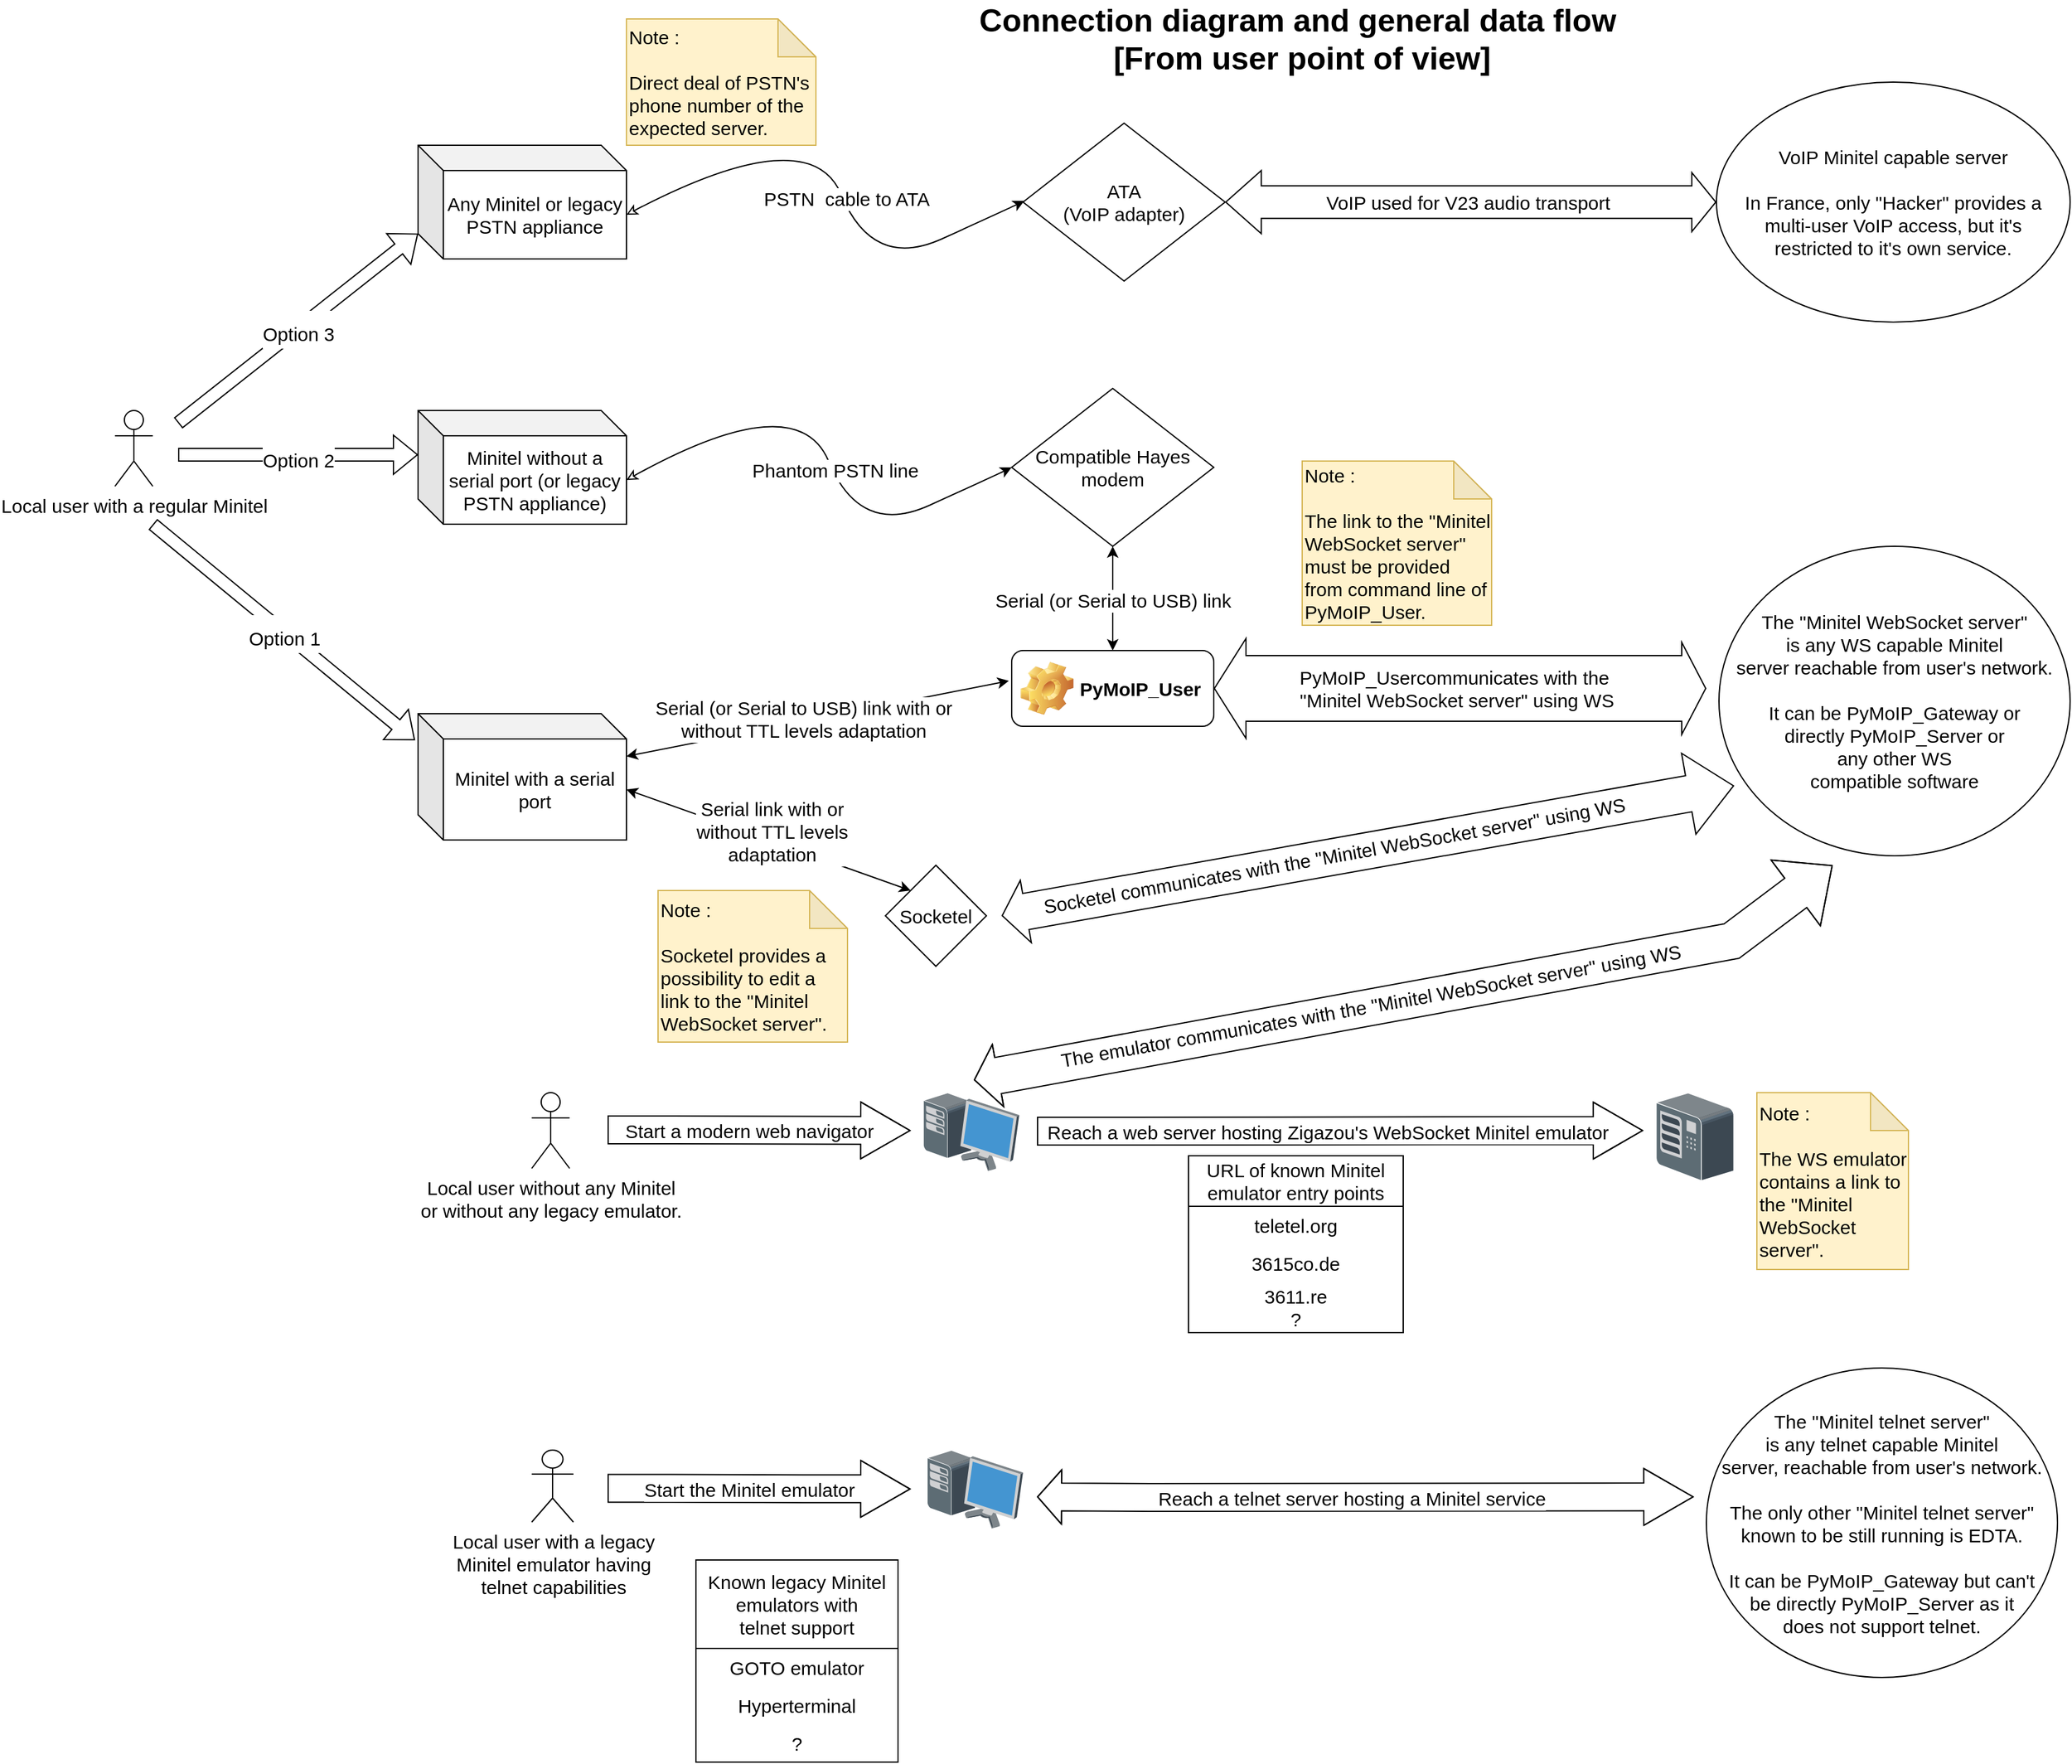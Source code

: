 <mxfile version="20.6.0" type="device" pages="3"><diagram id="OKz14h3jhZcNncZmq2BV" name="PyMoIP_User"><mxGraphModel dx="2031" dy="1089" grid="1" gridSize="10" guides="1" tooltips="1" connect="1" arrows="1" fold="1" page="1" pageScale="1" pageWidth="2550" pageHeight="1880" math="0" shadow="0"><root><mxCell id="0"/><mxCell id="1" parent="0"/><mxCell id="0UUxJmLqaAIYgYA8_icN-1" value="&lt;b&gt;&lt;font style=&quot;font-size: 25px;&quot;&gt;Connection diagram and general data flow&amp;nbsp; [From user point of view]&lt;/font&gt;&lt;/b&gt;" style="text;html=1;strokeColor=none;fillColor=none;align=center;verticalAlign=middle;whiteSpace=wrap;rounded=0;" vertex="1" parent="1"><mxGeometry x="780" y="20" width="520" height="30" as="geometry"/></mxCell><mxCell id="0UUxJmLqaAIYgYA8_icN-2" value="Local user without&amp;nbsp;any Minitel&lt;br&gt;or without any legacy emulator." style="shape=umlActor;verticalLabelPosition=bottom;verticalAlign=top;html=1;outlineConnect=0;fontSize=15;" vertex="1" parent="1"><mxGeometry x="430" y="870" width="30" height="60" as="geometry"/></mxCell><mxCell id="0UUxJmLqaAIYgYA8_icN-3" value="Local user with a regular Minitel" style="shape=umlActor;verticalLabelPosition=bottom;verticalAlign=top;html=1;outlineConnect=0;fontSize=15;" vertex="1" parent="1"><mxGeometry x="100" y="330" width="30" height="60" as="geometry"/></mxCell><mxCell id="0UUxJmLqaAIYgYA8_icN-5" value="" style="sketch=0;shadow=0;dashed=0;html=1;labelPosition=center;verticalLabelPosition=bottom;verticalAlign=top;align=center;outlineConnect=0;shape=mxgraph.veeam.3d.workstation;fontSize=15;" vertex="1" parent="1"><mxGeometry x="740" y="870" width="76" height="62" as="geometry"/></mxCell><mxCell id="0UUxJmLqaAIYgYA8_icN-6" value="" style="shape=flexArrow;endArrow=classic;html=1;rounded=0;fontSize=15;endWidth=22;endSize=12.68;width=22;" edge="1" parent="1"><mxGeometry width="50" height="50" relative="1" as="geometry"><mxPoint x="490" y="899.5" as="sourcePoint"/><mxPoint x="730" y="900" as="targetPoint"/><Array as="points"><mxPoint x="540" y="899.5"/></Array></mxGeometry></mxCell><mxCell id="0UUxJmLqaAIYgYA8_icN-7" value="Start a modern web navigator" style="edgeLabel;html=1;align=center;verticalAlign=middle;resizable=0;points=[];fontSize=15;" vertex="1" connectable="0" parent="0UUxJmLqaAIYgYA8_icN-6"><mxGeometry x="-0.071" y="-1" relative="1" as="geometry"><mxPoint y="-1" as="offset"/></mxGeometry></mxCell><mxCell id="0UUxJmLqaAIYgYA8_icN-8" value="" style="sketch=0;shadow=0;dashed=0;html=1;labelPosition=center;verticalLabelPosition=bottom;verticalAlign=top;align=center;outlineConnect=0;shape=mxgraph.veeam.3d.tape_library;fontSize=15;" vertex="1" parent="1"><mxGeometry x="1320" y="870" width="62" height="70" as="geometry"/></mxCell><mxCell id="0UUxJmLqaAIYgYA8_icN-9" value="" style="shape=flexArrow;endArrow=classic;html=1;rounded=0;fontSize=15;endWidth=22;endSize=12.68;width=22;" edge="1" parent="1"><mxGeometry width="50" height="50" relative="1" as="geometry"><mxPoint x="830" y="900.5" as="sourcePoint"/><mxPoint x="1310" y="900" as="targetPoint"/><Array as="points"><mxPoint x="880" y="900.5"/></Array></mxGeometry></mxCell><mxCell id="0UUxJmLqaAIYgYA8_icN-10" value="Reach a web server hosting Zigazou's WebSocket Minitel emulator" style="edgeLabel;html=1;align=center;verticalAlign=middle;resizable=0;points=[];fontSize=15;" vertex="1" connectable="0" parent="0UUxJmLqaAIYgYA8_icN-9"><mxGeometry x="-0.071" y="-1" relative="1" as="geometry"><mxPoint x="7" y="-1" as="offset"/></mxGeometry></mxCell><mxCell id="0UUxJmLqaAIYgYA8_icN-11" value="URL of known Minitel emulator entry points" style="swimlane;fontStyle=0;childLayout=stackLayout;horizontal=1;startSize=40;horizontalStack=0;resizeParent=1;resizeParentMax=0;resizeLast=0;collapsible=1;marginBottom=0;whiteSpace=wrap;html=1;fontSize=15;" vertex="1" parent="1"><mxGeometry x="950" y="920" width="170" height="140" as="geometry"/></mxCell><mxCell id="0UUxJmLqaAIYgYA8_icN-12" value="teletel.org" style="text;strokeColor=none;fillColor=none;align=center;verticalAlign=middle;spacingLeft=4;spacingRight=4;overflow=hidden;points=[[0,0.5],[1,0.5]];portConstraint=eastwest;rotatable=0;whiteSpace=wrap;html=1;fontSize=15;" vertex="1" parent="0UUxJmLqaAIYgYA8_icN-11"><mxGeometry y="40" width="170" height="30" as="geometry"/></mxCell><mxCell id="0UUxJmLqaAIYgYA8_icN-13" value="3615co.de" style="text;strokeColor=none;fillColor=none;align=center;verticalAlign=middle;spacingLeft=4;spacingRight=4;overflow=hidden;points=[[0,0.5],[1,0.5]];portConstraint=eastwest;rotatable=0;whiteSpace=wrap;html=1;fontSize=15;" vertex="1" parent="0UUxJmLqaAIYgYA8_icN-11"><mxGeometry y="70" width="170" height="30" as="geometry"/></mxCell><mxCell id="0UUxJmLqaAIYgYA8_icN-14" value="3611.re&lt;br&gt;?" style="text;strokeColor=none;fillColor=none;align=center;verticalAlign=middle;spacingLeft=4;spacingRight=4;overflow=hidden;points=[[0,0.5],[1,0.5]];portConstraint=eastwest;rotatable=0;whiteSpace=wrap;html=1;fontSize=15;" vertex="1" parent="0UUxJmLqaAIYgYA8_icN-11"><mxGeometry y="100" width="170" height="40" as="geometry"/></mxCell><mxCell id="0UUxJmLqaAIYgYA8_icN-15" value="Note :&lt;br&gt;&lt;br&gt;The WS emulator contains a link to the &quot;Minitel WebSocket server&quot;." style="shape=note;whiteSpace=wrap;html=1;backgroundOutline=1;darkOpacity=0.05;fontSize=15;align=left;fillColor=#fff2cc;strokeColor=#d6b656;" vertex="1" parent="1"><mxGeometry x="1400" y="870" width="120" height="140" as="geometry"/></mxCell><mxCell id="0UUxJmLqaAIYgYA8_icN-16" value="" style="shape=flexArrow;endArrow=block;html=1;rounded=0;fontSize=15;endWidth=35;endSize=11.67;width=29;endFill=0;startArrow=block;" edge="1" parent="1"><mxGeometry width="50" height="50" relative="1" as="geometry"><mxPoint x="780" y="860" as="sourcePoint"/><mxPoint x="1460" y="690" as="targetPoint"/><Array as="points"><mxPoint x="1380" y="750"/></Array></mxGeometry></mxCell><mxCell id="0UUxJmLqaAIYgYA8_icN-17" value="The emulator communicates with the &quot;Minitel WebSocket server&quot; using WS" style="edgeLabel;html=1;align=center;verticalAlign=middle;resizable=0;points=[];fontSize=15;rotation=350;" vertex="1" connectable="0" parent="0UUxJmLqaAIYgYA8_icN-16"><mxGeometry x="-0.14" y="-2" relative="1" as="geometry"><mxPoint x="13" y="-6" as="offset"/></mxGeometry></mxCell><mxCell id="0UUxJmLqaAIYgYA8_icN-18" value="Minitel without a serial port (or legacy PSTN appliance)" style="shape=cube;whiteSpace=wrap;html=1;boundedLbl=1;backgroundOutline=1;darkOpacity=0.05;darkOpacity2=0.1;fontSize=15;" vertex="1" parent="1"><mxGeometry x="340" y="330" width="165" height="90" as="geometry"/></mxCell><mxCell id="0UUxJmLqaAIYgYA8_icN-19" value="Minitel with a serial port" style="shape=cube;whiteSpace=wrap;html=1;boundedLbl=1;backgroundOutline=1;darkOpacity=0.05;darkOpacity2=0.1;fontSize=15;" vertex="1" parent="1"><mxGeometry x="340" y="570" width="165" height="100" as="geometry"/></mxCell><mxCell id="0UUxJmLqaAIYgYA8_icN-20" value="Socketel" style="rhombus;whiteSpace=wrap;html=1;fontSize=15;" vertex="1" parent="1"><mxGeometry x="710" y="690" width="80" height="80" as="geometry"/></mxCell><mxCell id="0UUxJmLqaAIYgYA8_icN-21" value="" style="shape=flexArrow;endArrow=block;html=1;rounded=0;fontSize=15;endWidth=35;endSize=11.67;width=29;endFill=0;startArrow=block;" edge="1" parent="1"><mxGeometry width="50" height="50" relative="1" as="geometry"><mxPoint x="802" y="730" as="sourcePoint"/><mxPoint x="1382" y="627" as="targetPoint"/><Array as="points"><mxPoint x="1382" y="627"/></Array></mxGeometry></mxCell><mxCell id="0UUxJmLqaAIYgYA8_icN-22" value="Socketel communicates with the &quot;Minitel WebSocket server&quot; using WS" style="edgeLabel;html=1;align=center;verticalAlign=middle;resizable=0;points=[];fontSize=15;rotation=350;" vertex="1" connectable="0" parent="0UUxJmLqaAIYgYA8_icN-21"><mxGeometry x="-0.14" y="-2" relative="1" as="geometry"><mxPoint x="13" y="-6" as="offset"/></mxGeometry></mxCell><mxCell id="0UUxJmLqaAIYgYA8_icN-23" value="Note :&lt;br&gt;&lt;br&gt;Socketel provides a possibility to edit a link to the &quot;Minitel WebSocket server&quot;." style="shape=note;whiteSpace=wrap;html=1;backgroundOutline=1;darkOpacity=0.05;fontSize=15;align=left;fillColor=#fff2cc;strokeColor=#d6b656;" vertex="1" parent="1"><mxGeometry x="530" y="710" width="150" height="120" as="geometry"/></mxCell><mxCell id="0UUxJmLqaAIYgYA8_icN-24" value="" style="endArrow=classic;startArrow=classic;html=1;rounded=0;sketch=0;fontSize=15;exitX=0;exitY=0;exitDx=0;exitDy=0;entryX=0;entryY=0;entryDx=165;entryDy=60;entryPerimeter=0;" edge="1" parent="1" source="0UUxJmLqaAIYgYA8_icN-20" target="0UUxJmLqaAIYgYA8_icN-19"><mxGeometry width="50" height="50" relative="1" as="geometry"><mxPoint x="1020" y="670" as="sourcePoint"/><mxPoint x="510" y="640" as="targetPoint"/></mxGeometry></mxCell><mxCell id="0UUxJmLqaAIYgYA8_icN-25" value="Serial link with or&lt;br&gt;without TTL levels&lt;br&gt;adaptation" style="edgeLabel;html=1;align=center;verticalAlign=middle;resizable=0;points=[];fontSize=15;" vertex="1" connectable="0" parent="0UUxJmLqaAIYgYA8_icN-24"><mxGeometry x="0.407" y="2" relative="1" as="geometry"><mxPoint x="49" y="7" as="offset"/></mxGeometry></mxCell><mxCell id="0UUxJmLqaAIYgYA8_icN-26" value="" style="endArrow=classic;startArrow=classic;html=1;rounded=0;sketch=0;fontSize=15;exitX=-0.014;exitY=0.4;exitDx=0;exitDy=0;exitPerimeter=0;" edge="1" parent="1" source="0UUxJmLqaAIYgYA8_icN-33" target="0UUxJmLqaAIYgYA8_icN-19"><mxGeometry width="50" height="50" relative="1" as="geometry"><mxPoint x="790" y="540" as="sourcePoint"/><mxPoint x="520" y="620" as="targetPoint"/></mxGeometry></mxCell><mxCell id="0UUxJmLqaAIYgYA8_icN-27" value="Serial (or Serial to USB) link with or&lt;br&gt;without TTL levels adaptation" style="edgeLabel;html=1;align=center;verticalAlign=middle;resizable=0;points=[];fontSize=15;" vertex="1" connectable="0" parent="0UUxJmLqaAIYgYA8_icN-26"><mxGeometry x="0.407" y="2" relative="1" as="geometry"><mxPoint x="49" y="-14" as="offset"/></mxGeometry></mxCell><mxCell id="0UUxJmLqaAIYgYA8_icN-28" value="Compatible Hayes modem" style="rhombus;whiteSpace=wrap;html=1;fontSize=15;" vertex="1" parent="1"><mxGeometry x="810" y="312.5" width="160" height="125" as="geometry"/></mxCell><mxCell id="0UUxJmLqaAIYgYA8_icN-31" value="" style="curved=1;endArrow=classic;html=1;rounded=0;sketch=0;fontSize=15;entryX=0;entryY=0.5;entryDx=0;entryDy=0;exitX=0;exitY=0;exitDx=165;exitDy=55;exitPerimeter=0;startArrow=classic;startFill=0;" edge="1" parent="1" source="0UUxJmLqaAIYgYA8_icN-18" target="0UUxJmLqaAIYgYA8_icN-28"><mxGeometry width="50" height="50" relative="1" as="geometry"><mxPoint x="1000" y="670" as="sourcePoint"/><mxPoint x="1050" y="620" as="targetPoint"/><Array as="points"><mxPoint x="640" y="310"/><mxPoint x="690" y="430"/><mxPoint x="800" y="380"/></Array></mxGeometry></mxCell><mxCell id="0UUxJmLqaAIYgYA8_icN-32" value="Phantom PSTN line" style="edgeLabel;html=1;align=center;verticalAlign=middle;resizable=0;points=[];fontSize=15;" vertex="1" connectable="0" parent="0UUxJmLqaAIYgYA8_icN-31"><mxGeometry x="0.095" y="2" relative="1" as="geometry"><mxPoint as="offset"/></mxGeometry></mxCell><mxCell id="0UUxJmLqaAIYgYA8_icN-33" value="PyMoIP_User" style="label;whiteSpace=wrap;html=1;image=img/clipart/Gear_128x128.png;fontSize=15;" vertex="1" parent="1"><mxGeometry x="810" y="520" width="160" height="60" as="geometry"/></mxCell><mxCell id="0UUxJmLqaAIYgYA8_icN-34" value="" style="endArrow=classic;startArrow=classic;html=1;rounded=0;sketch=0;fontSize=15;exitX=0.5;exitY=0;exitDx=0;exitDy=0;entryX=0.5;entryY=1;entryDx=0;entryDy=0;" edge="1" parent="1" source="0UUxJmLqaAIYgYA8_icN-33" target="0UUxJmLqaAIYgYA8_icN-28"><mxGeometry width="50" height="50" relative="1" as="geometry"><mxPoint x="828.04" y="554" as="sourcePoint"/><mxPoint x="515" y="614.148" as="targetPoint"/></mxGeometry></mxCell><mxCell id="0UUxJmLqaAIYgYA8_icN-35" value="Serial (or Serial to USB) link" style="edgeLabel;html=1;align=center;verticalAlign=middle;resizable=0;points=[];fontSize=15;" vertex="1" connectable="0" parent="0UUxJmLqaAIYgYA8_icN-34"><mxGeometry x="0.407" y="2" relative="1" as="geometry"><mxPoint x="2" y="18" as="offset"/></mxGeometry></mxCell><mxCell id="0UUxJmLqaAIYgYA8_icN-38" value="" style="shape=flexArrow;endArrow=classic;startArrow=classic;html=1;rounded=0;sketch=0;fontSize=15;exitX=1;exitY=0.5;exitDx=0;exitDy=0;startWidth=26;startSize=8;width=52;" edge="1" parent="1" source="0UUxJmLqaAIYgYA8_icN-33"><mxGeometry width="100" height="100" relative="1" as="geometry"><mxPoint x="960" y="690" as="sourcePoint"/><mxPoint x="1360" y="550" as="targetPoint"/></mxGeometry></mxCell><mxCell id="0UUxJmLqaAIYgYA8_icN-39" value="&lt;font style=&quot;font-size: 15px;&quot;&gt;PyMoIP_Usercommunicates with the&lt;br&gt;&amp;nbsp;&quot;Minitel WebSocket server&quot; using WS&lt;/font&gt;" style="edgeLabel;html=1;align=center;verticalAlign=middle;resizable=0;points=[];fontSize=15;" vertex="1" connectable="0" parent="0UUxJmLqaAIYgYA8_icN-38"><mxGeometry x="-0.2" y="6" relative="1" as="geometry"><mxPoint x="34" y="6" as="offset"/></mxGeometry></mxCell><mxCell id="0UUxJmLqaAIYgYA8_icN-40" value="The &quot;Minitel WebSocket server&quot;&lt;br&gt;is any WS capable Minitel&lt;br&gt;server reachable from user's network.&lt;br&gt;&lt;br&gt;It can be PyMoIP_Gateway or&lt;br&gt;directly PyMoIP_Server or&lt;br&gt;any other WS&lt;br&gt;compatible software" style="ellipse;whiteSpace=wrap;html=1;fontSize=15;" vertex="1" parent="1"><mxGeometry x="1370" y="437.5" width="278" height="245" as="geometry"/></mxCell><mxCell id="0UUxJmLqaAIYgYA8_icN-41" value="Local user with a legacy&lt;br&gt;Minitel emulator having&lt;br&gt;telnet capabilities" style="shape=umlActor;verticalLabelPosition=bottom;verticalAlign=top;html=1;outlineConnect=0;fontSize=15;" vertex="1" parent="1"><mxGeometry x="430" y="1153" width="33" height="57" as="geometry"/></mxCell><mxCell id="0UUxJmLqaAIYgYA8_icN-42" value="" style="sketch=0;shadow=0;dashed=0;html=1;labelPosition=center;verticalLabelPosition=bottom;verticalAlign=top;align=center;outlineConnect=0;shape=mxgraph.veeam.3d.workstation;fontSize=15;" vertex="1" parent="1"><mxGeometry x="743" y="1153" width="76" height="62" as="geometry"/></mxCell><mxCell id="0UUxJmLqaAIYgYA8_icN-44" value="" style="shape=flexArrow;endArrow=classic;html=1;rounded=0;fontSize=15;endWidth=22;endSize=12.68;width=22;" edge="1" parent="1"><mxGeometry width="50" height="50" relative="1" as="geometry"><mxPoint x="490" y="1183.29" as="sourcePoint"/><mxPoint x="730" y="1183.79" as="targetPoint"/><Array as="points"><mxPoint x="540" y="1183.29"/></Array></mxGeometry></mxCell><mxCell id="0UUxJmLqaAIYgYA8_icN-45" value="Start the Minitel emulator" style="edgeLabel;html=1;align=center;verticalAlign=middle;resizable=0;points=[];fontSize=15;" vertex="1" connectable="0" parent="0UUxJmLqaAIYgYA8_icN-44"><mxGeometry x="-0.071" y="-1" relative="1" as="geometry"><mxPoint y="-1" as="offset"/></mxGeometry></mxCell><mxCell id="0UUxJmLqaAIYgYA8_icN-46" value="Known legacy Minitel emulators with&lt;br&gt;telnet support" style="swimlane;fontStyle=0;childLayout=stackLayout;horizontal=1;startSize=70;horizontalStack=0;resizeParent=1;resizeParentMax=0;resizeLast=0;collapsible=1;marginBottom=0;whiteSpace=wrap;html=1;fontSize=15;" vertex="1" parent="1"><mxGeometry x="560" y="1240" width="160" height="160" as="geometry"/></mxCell><mxCell id="0UUxJmLqaAIYgYA8_icN-47" value="GOTO emulator" style="text;strokeColor=none;fillColor=none;align=center;verticalAlign=middle;spacingLeft=4;spacingRight=4;overflow=hidden;points=[[0,0.5],[1,0.5]];portConstraint=eastwest;rotatable=0;whiteSpace=wrap;html=1;fontSize=15;" vertex="1" parent="0UUxJmLqaAIYgYA8_icN-46"><mxGeometry y="70" width="160" height="30" as="geometry"/></mxCell><mxCell id="0UUxJmLqaAIYgYA8_icN-48" value="Hyperterminal" style="text;strokeColor=none;fillColor=none;align=center;verticalAlign=middle;spacingLeft=4;spacingRight=4;overflow=hidden;points=[[0,0.5],[1,0.5]];portConstraint=eastwest;rotatable=0;whiteSpace=wrap;html=1;fontSize=15;" vertex="1" parent="0UUxJmLqaAIYgYA8_icN-46"><mxGeometry y="100" width="160" height="30" as="geometry"/></mxCell><mxCell id="0UUxJmLqaAIYgYA8_icN-49" value="?" style="text;strokeColor=none;fillColor=none;align=center;verticalAlign=middle;spacingLeft=4;spacingRight=4;overflow=hidden;points=[[0,0.5],[1,0.5]];portConstraint=eastwest;rotatable=0;whiteSpace=wrap;html=1;fontSize=15;" vertex="1" parent="0UUxJmLqaAIYgYA8_icN-46"><mxGeometry y="130" width="160" height="30" as="geometry"/></mxCell><mxCell id="0UUxJmLqaAIYgYA8_icN-50" value="The &quot;Minitel telnet server&quot;&lt;br&gt;is any telnet capable Minitel&lt;br&gt;server, reachable from user's network.&lt;br&gt;&lt;br&gt;The only other &quot;Minitel telnet server&quot; known to be still running is EDTA.&lt;br&gt;&lt;br&gt;It can be PyMoIP_Gateway but can't&lt;br&gt;be directly PyMoIP_Server as it&lt;br&gt;does not support telnet." style="ellipse;whiteSpace=wrap;html=1;fontSize=15;" vertex="1" parent="1"><mxGeometry x="1360" y="1088" width="278" height="245" as="geometry"/></mxCell><mxCell id="0UUxJmLqaAIYgYA8_icN-51" value="" style="shape=flexArrow;endArrow=classic;html=1;rounded=0;fontSize=15;endWidth=22;endSize=12.68;width=22;startArrow=block;" edge="1" parent="1"><mxGeometry width="50" height="50" relative="1" as="geometry"><mxPoint x="830" y="1190" as="sourcePoint"/><mxPoint x="1350" y="1190" as="targetPoint"/><Array as="points"><mxPoint x="920" y="1190.5"/></Array></mxGeometry></mxCell><mxCell id="0UUxJmLqaAIYgYA8_icN-52" value="Reach a telnet server hosting a Minitel service" style="edgeLabel;html=1;align=center;verticalAlign=middle;resizable=0;points=[];fontSize=15;" vertex="1" connectable="0" parent="0UUxJmLqaAIYgYA8_icN-51"><mxGeometry x="-0.071" y="-1" relative="1" as="geometry"><mxPoint x="7" y="-1" as="offset"/></mxGeometry></mxCell><mxCell id="0UUxJmLqaAIYgYA8_icN-53" value="Note :&lt;br&gt;&lt;br&gt;The link to the &quot;Minitel WebSocket server&quot; must be provided&lt;br&gt;from command line of&lt;br&gt;PyMoIP_User." style="shape=note;whiteSpace=wrap;html=1;backgroundOutline=1;darkOpacity=0.05;fontSize=15;align=left;fillColor=#fff2cc;strokeColor=#d6b656;" vertex="1" parent="1"><mxGeometry x="1040" y="370" width="150" height="130" as="geometry"/></mxCell><mxCell id="0UUxJmLqaAIYgYA8_icN-54" value="Any Minitel or legacy PSTN appliance" style="shape=cube;whiteSpace=wrap;html=1;boundedLbl=1;backgroundOutline=1;darkOpacity=0.05;darkOpacity2=0.1;fontSize=15;" vertex="1" parent="1"><mxGeometry x="340" y="120" width="165" height="90" as="geometry"/></mxCell><mxCell id="0UUxJmLqaAIYgYA8_icN-55" value="" style="curved=1;endArrow=classic;html=1;rounded=0;sketch=0;fontSize=15;entryX=0;entryY=0.5;entryDx=0;entryDy=0;exitX=0;exitY=0;exitDx=165;exitDy=55;exitPerimeter=0;startArrow=classic;startFill=0;" edge="1" parent="1" source="0UUxJmLqaAIYgYA8_icN-54"><mxGeometry width="50" height="50" relative="1" as="geometry"><mxPoint x="515" y="174" as="sourcePoint"/><mxPoint x="820" y="164" as="targetPoint"/><Array as="points"><mxPoint x="650" y="99"/><mxPoint x="700" y="219"/><mxPoint x="810" y="169"/></Array></mxGeometry></mxCell><mxCell id="0UUxJmLqaAIYgYA8_icN-56" value="PSTN&amp;nbsp; cable to ATA" style="edgeLabel;html=1;align=center;verticalAlign=middle;resizable=0;points=[];fontSize=15;" vertex="1" connectable="0" parent="0UUxJmLqaAIYgYA8_icN-55"><mxGeometry x="0.095" y="2" relative="1" as="geometry"><mxPoint as="offset"/></mxGeometry></mxCell><mxCell id="0UUxJmLqaAIYgYA8_icN-57" value="ATA&lt;br&gt;(VoIP adapter)" style="rhombus;whiteSpace=wrap;html=1;fontSize=15;" vertex="1" parent="1"><mxGeometry x="819" y="102.5" width="160" height="125" as="geometry"/></mxCell><mxCell id="0UUxJmLqaAIYgYA8_icN-58" value="VoIP Minitel capable server&lt;br&gt;&lt;br&gt;In France, only &quot;Hacker&quot; provides a&lt;br&gt;multi-user VoIP access, but it's&lt;br&gt;restricted to it's own service." style="ellipse;whiteSpace=wrap;html=1;fontSize=15;" vertex="1" parent="1"><mxGeometry x="1368" y="70" width="280" height="190" as="geometry"/></mxCell><mxCell id="0UUxJmLqaAIYgYA8_icN-59" value="" style="shape=flexArrow;endArrow=classic;startArrow=classic;html=1;rounded=0;sketch=0;fontSize=15;entryX=0;entryY=0.5;entryDx=0;entryDy=0;exitX=1;exitY=0.5;exitDx=0;exitDy=0;startWidth=23.265;startSize=9.043;width=25.714;" edge="1" parent="1" source="0UUxJmLqaAIYgYA8_icN-57" target="0UUxJmLqaAIYgYA8_icN-58"><mxGeometry width="100" height="100" relative="1" as="geometry"><mxPoint x="930" y="430" as="sourcePoint"/><mxPoint x="1030" y="330" as="targetPoint"/></mxGeometry></mxCell><mxCell id="0UUxJmLqaAIYgYA8_icN-60" value="VoIP used for V23 audio transport" style="edgeLabel;html=1;align=center;verticalAlign=middle;resizable=0;points=[];fontSize=15;" vertex="1" connectable="0" parent="0UUxJmLqaAIYgYA8_icN-59"><mxGeometry x="-0.324" relative="1" as="geometry"><mxPoint x="60" as="offset"/></mxGeometry></mxCell><mxCell id="0UUxJmLqaAIYgYA8_icN-61" value="Note :&lt;br&gt;&lt;br&gt;Direct deal of PSTN's&lt;br&gt;phone number of the&lt;br&gt;expected server." style="shape=note;whiteSpace=wrap;html=1;backgroundOutline=1;darkOpacity=0.05;fontSize=15;align=left;fillColor=#fff2cc;strokeColor=#d6b656;" vertex="1" parent="1"><mxGeometry x="505" y="20" width="150" height="100" as="geometry"/></mxCell><mxCell id="0UUxJmLqaAIYgYA8_icN-63" value="&lt;font style=&quot;font-size: 15px;&quot;&gt;Option 3&lt;/font&gt;" style="shape=flexArrow;endArrow=classic;html=1;rounded=0;sketch=0;fontSize=25;entryX=0;entryY=0;entryDx=0;entryDy=70;entryPerimeter=0;" edge="1" parent="1" target="0UUxJmLqaAIYgYA8_icN-54"><mxGeometry width="50" height="50" relative="1" as="geometry"><mxPoint x="150" y="340" as="sourcePoint"/><mxPoint x="1000" y="320" as="targetPoint"/></mxGeometry></mxCell><mxCell id="0UUxJmLqaAIYgYA8_icN-64" value="&lt;font style=&quot;font-size: 15px;&quot;&gt;Option 1&lt;/font&gt;" style="shape=flexArrow;endArrow=classic;html=1;rounded=0;sketch=0;fontSize=25;entryX=-0.015;entryY=0.21;entryDx=0;entryDy=0;entryPerimeter=0;" edge="1" parent="1" target="0UUxJmLqaAIYgYA8_icN-19"><mxGeometry width="50" height="50" relative="1" as="geometry"><mxPoint x="130" y="420" as="sourcePoint"/><mxPoint x="350" y="200" as="targetPoint"/></mxGeometry></mxCell><mxCell id="0UUxJmLqaAIYgYA8_icN-65" value="&lt;font style=&quot;font-size: 15px;&quot;&gt;Option 2&lt;/font&gt;" style="shape=flexArrow;endArrow=classic;html=1;rounded=0;sketch=0;fontSize=25;entryX=0;entryY=0;entryDx=0;entryDy=35;entryPerimeter=0;" edge="1" parent="1" target="0UUxJmLqaAIYgYA8_icN-18"><mxGeometry width="50" height="50" relative="1" as="geometry"><mxPoint x="150" y="365" as="sourcePoint"/><mxPoint x="360" y="210" as="targetPoint"/></mxGeometry></mxCell></root></mxGraphModel></diagram><diagram id="UvRE8sceGXOmNwU6JfbW" name="PyMoIp_Gateway"><mxGraphModel dx="1778" dy="953" grid="1" gridSize="10" guides="1" tooltips="1" connect="1" arrows="1" fold="1" page="1" pageScale="1" pageWidth="2550" pageHeight="1880" math="0" shadow="0"><root><mxCell id="0"/><mxCell id="1" parent="0"/><mxCell id="Nut3nxcR_p0NQPMzvdz1-1" value="User (local or remote)&lt;br&gt;arrived from the &quot;WS&quot; port." style="shape=umlActor;verticalLabelPosition=bottom;verticalAlign=top;html=1;outlineConnect=0;fontSize=15;" vertex="1" parent="1"><mxGeometry x="240" y="204" width="30" height="60" as="geometry"/></mxCell><mxCell id="Nut3nxcR_p0NQPMzvdz1-2" value="&lt;b&gt;PyMoIP_Gateway&lt;/b&gt;&lt;br&gt;&lt;br&gt;- If a &quot;Command channel&quot; is requested from command line, establish a single &quot;command channel&quot; connection with PyMoIP_Server's default &quot;Minitel WebSocket Server&quot;&lt;br&gt;- Concentrates calls from users, either WS or Telnet&lt;br&gt;- Originates WS session to default's &quot;Minitel WebSocket Server&quot; for incomming users.&lt;br&gt;- Accepts and manage redirection requests from &quot;Teletel module&quot;, if enabled in PyMoIP's default &quot;Minitel WebSocket Server&quot;" style="ellipse;whiteSpace=wrap;html=1;fontSize=15;" vertex="1" parent="1"><mxGeometry x="730" y="295" width="360" height="410" as="geometry"/></mxCell><mxCell id="Nut3nxcR_p0NQPMzvdz1-3" value="User (local or remote)&lt;br&gt;arrived from the &quot;Telnet&quot; port." style="shape=umlActor;verticalLabelPosition=bottom;verticalAlign=top;html=1;outlineConnect=0;fontSize=15;" vertex="1" parent="1"><mxGeometry x="240" y="454" width="30" height="60" as="geometry"/></mxCell><mxCell id="Nut3nxcR_p0NQPMzvdz1-4" value="Notes :&lt;br&gt;1) If remote user, port must be openned at the xDSL or fiber box&lt;br&gt;2) PyMoIP_Gateway can listen to a specific @IP or to all" style="shape=note;whiteSpace=wrap;html=1;backgroundOutline=1;darkOpacity=0.05;fontSize=15;fillColor=#fff2cc;strokeColor=#d6b656;align=left;" vertex="1" parent="1"><mxGeometry x="120" y="324" width="250" height="100" as="geometry"/></mxCell><mxCell id="Nut3nxcR_p0NQPMzvdz1-5" value="Minitel data flow&lt;br&gt;(mostly 7 bits but 8 bits must be supported as well)" style="shape=flexArrow;endArrow=classic;startArrow=classic;html=1;rounded=0;sketch=0;fontSize=15;entryX=0.196;entryY=0.111;entryDx=0;entryDy=0;entryPerimeter=0;" edge="1" parent="1" target="Nut3nxcR_p0NQPMzvdz1-2"><mxGeometry width="100" height="100" relative="1" as="geometry"><mxPoint x="310" y="238" as="sourcePoint"/><mxPoint x="731.44" y="334.13" as="targetPoint"/></mxGeometry></mxCell><mxCell id="Nut3nxcR_p0NQPMzvdz1-6" value="Minitel data flow&lt;br&gt;(mostly 7 bits but 8 bits must be supported as well)" style="shape=flexArrow;endArrow=classic;startArrow=classic;html=1;rounded=0;sketch=0;fontSize=15;entryX=0.024;entryY=0.315;entryDx=0;entryDy=0;entryPerimeter=0;" edge="1" parent="1" target="Nut3nxcR_p0NQPMzvdz1-2"><mxGeometry width="100" height="100" relative="1" as="geometry"><mxPoint x="300" y="498" as="sourcePoint"/><mxPoint x="732.557" y="412.429" as="targetPoint"/></mxGeometry></mxCell><mxCell id="Nut3nxcR_p0NQPMzvdz1-8" value="&lt;b&gt;Default&lt;/b&gt; &quot;Minitel WebSocket Server&quot;&lt;br&gt;&lt;br&gt;May be a local (same host as PyMoIP_Gateway) PyMoIP_Server&lt;br&gt;instance or any remote WS&lt;br&gt;Minitel server." style="ellipse;whiteSpace=wrap;html=1;fontSize=15;" vertex="1" parent="1"><mxGeometry x="1560" y="292.5" width="290" height="407.5" as="geometry"/></mxCell><mxCell id="Nut3nxcR_p0NQPMzvdz1-9" value="" style="shape=flexArrow;endArrow=classic;startArrow=classic;html=1;rounded=0;sketch=0;fontSize=15;entryX=-0.011;entryY=0.586;entryDx=0;entryDy=0;entryPerimeter=0;startWidth=36;startSize=7.253;width=49.333;exitX=0.998;exitY=0.588;exitDx=0;exitDy=0;exitPerimeter=0;" edge="1" parent="1" source="Nut3nxcR_p0NQPMzvdz1-2" target="Nut3nxcR_p0NQPMzvdz1-8"><mxGeometry width="100" height="100" relative="1" as="geometry"><mxPoint x="1090" y="530" as="sourcePoint"/><mxPoint x="1090" y="430" as="targetPoint"/></mxGeometry></mxCell><mxCell id="Nut3nxcR_p0NQPMzvdz1-10" value="User requests to default WS server (Keys and functions)&lt;br&gt;User replies from default WS server (pages and key echo)" style="edgeLabel;html=1;align=center;verticalAlign=middle;resizable=0;points=[];fontSize=15;" vertex="1" connectable="0" parent="Nut3nxcR_p0NQPMzvdz1-9"><mxGeometry x="-0.152" y="9" relative="1" as="geometry"><mxPoint x="42" y="8" as="offset"/></mxGeometry></mxCell><mxCell id="Nut3nxcR_p0NQPMzvdz1-11" value="&lt;span style=&quot;&quot;&gt;Local monitoring user&lt;/span&gt;" style="sketch=0;pointerEvents=1;shadow=0;dashed=0;html=1;strokeColor=none;fillColor=#005F4B;labelPosition=center;verticalLabelPosition=bottom;verticalAlign=top;align=center;outlineConnect=0;shape=mxgraph.veeam2.workstation;fontSize=15;" vertex="1" parent="1"><mxGeometry x="1190" y="90" width="90" height="60" as="geometry"/></mxCell><mxCell id="Nut3nxcR_p0NQPMzvdz1-13" value="" style="shape=actor;whiteSpace=wrap;html=1;fontSize=15;" vertex="1" parent="1"><mxGeometry x="1300" y="90" width="40" height="60" as="geometry"/></mxCell><mxCell id="Nut3nxcR_p0NQPMzvdz1-14" value="" style="shape=flexArrow;endArrow=classic;html=1;rounded=0;sketch=0;fontSize=15;" edge="1" parent="1" target="Nut3nxcR_p0NQPMzvdz1-2"><mxGeometry width="50" height="50" relative="1" as="geometry"><mxPoint x="1210" y="190" as="sourcePoint"/><mxPoint x="1070" y="450" as="targetPoint"/></mxGeometry></mxCell><mxCell id="Nut3nxcR_p0NQPMzvdz1-15" value="Monitoring port&lt;br&gt;(Telnet)" style="edgeLabel;html=1;align=center;verticalAlign=middle;resizable=0;points=[];fontSize=15;" vertex="1" connectable="0" parent="Nut3nxcR_p0NQPMzvdz1-14"><mxGeometry x="-0.397" y="4" relative="1" as="geometry"><mxPoint x="-14" y="15" as="offset"/></mxGeometry></mxCell><mxCell id="Nut3nxcR_p0NQPMzvdz1-16" value="" style="shape=flexArrow;endArrow=classic;startArrow=classic;html=1;rounded=0;sketch=0;fontSize=15;exitX=0.955;exitY=0.269;exitDx=0;exitDy=0;exitPerimeter=0;entryX=0;entryY=0.5;entryDx=0;entryDy=0;dashed=1;" edge="1" parent="1" source="Nut3nxcR_p0NQPMzvdz1-2" target="Nut3nxcR_p0NQPMzvdz1-24"><mxGeometry width="100" height="100" relative="1" as="geometry"><mxPoint x="990" y="520" as="sourcePoint"/><mxPoint x="1090" y="420" as="targetPoint"/></mxGeometry></mxCell><mxCell id="Nut3nxcR_p0NQPMzvdz1-17" value="Link to default &quot;Minitel Websocket Server&quot;&lt;br&gt;(defined in PyMoIP_Gateway's command line)" style="text;html=1;strokeColor=none;fillColor=none;align=center;verticalAlign=middle;whiteSpace=wrap;rounded=0;fontSize=15;" vertex="1" parent="1"><mxGeometry x="1150" y="460" width="320" height="50" as="geometry"/></mxCell><mxCell id="Nut3nxcR_p0NQPMzvdz1-18" value="" style="shape=cylinder3;whiteSpace=wrap;html=1;boundedLbl=1;backgroundOutline=1;size=15;fontSize=15;" vertex="1" parent="1"><mxGeometry x="680" y="800" width="60" height="80" as="geometry"/></mxCell><mxCell id="Nut3nxcR_p0NQPMzvdz1-19" value="Activity loging" style="shape=flexArrow;endArrow=classic;html=1;rounded=0;sketch=0;fontSize=15;entryX=0.5;entryY=0;entryDx=0;entryDy=0;entryPerimeter=0;" edge="1" parent="1" source="Nut3nxcR_p0NQPMzvdz1-2" target="Nut3nxcR_p0NQPMzvdz1-18"><mxGeometry width="50" height="50" relative="1" as="geometry"><mxPoint x="1020" y="470" as="sourcePoint"/><mxPoint x="1070" y="420" as="targetPoint"/></mxGeometry></mxCell><mxCell id="Nut3nxcR_p0NQPMzvdz1-20" value="" style="shape=cylinder3;whiteSpace=wrap;html=1;boundedLbl=1;backgroundOutline=1;size=15;fontSize=15;" vertex="1" parent="1"><mxGeometry x="1100" y="800" width="60" height="80" as="geometry"/></mxCell><mxCell id="Nut3nxcR_p0NQPMzvdz1-21" value="White list/Black list database" style="shape=flexArrow;endArrow=classic;html=1;rounded=0;sketch=0;fontSize=15;entryX=0.244;entryY=-0.05;entryDx=0;entryDy=0;entryPerimeter=0;" edge="1" parent="1" source="Nut3nxcR_p0NQPMzvdz1-2" target="Nut3nxcR_p0NQPMzvdz1-20"><mxGeometry width="50" height="50" relative="1" as="geometry"><mxPoint x="1020" y="470" as="sourcePoint"/><mxPoint x="1070" y="420" as="targetPoint"/></mxGeometry></mxCell><mxCell id="Nut3nxcR_p0NQPMzvdz1-22" value="" style="shape=cylinder3;whiteSpace=wrap;html=1;boundedLbl=1;backgroundOutline=1;size=15;fontSize=15;" vertex="1" parent="1"><mxGeometry x="880" y="800" width="60" height="80" as="geometry"/></mxCell><mxCell id="Nut3nxcR_p0NQPMzvdz1-23" value="Advanced parameters" style="shape=flexArrow;endArrow=classic;html=1;rounded=0;sketch=0;fontSize=15;exitX=0.5;exitY=0;exitDx=0;exitDy=0;exitPerimeter=0;" edge="1" parent="1" source="Nut3nxcR_p0NQPMzvdz1-22" target="Nut3nxcR_p0NQPMzvdz1-2"><mxGeometry width="50" height="50" relative="1" as="geometry"><mxPoint x="1020" y="470" as="sourcePoint"/><mxPoint x="1070" y="420" as="targetPoint"/></mxGeometry></mxCell><mxCell id="Nut3nxcR_p0NQPMzvdz1-24" value="Teletel module" style="ellipse;whiteSpace=wrap;html=1;fontSize=15;dashed=1;" vertex="1" parent="1"><mxGeometry x="1645" y="360" width="120" height="80" as="geometry"/></mxCell><mxCell id="Nut3nxcR_p0NQPMzvdz1-25" value="Optional command chanel for redirections (if PyMoIP_Server is the default &quot;Minitel WebSocket Server&quot; and &quot;Teletel Module&quot; is used)" style="text;html=1;strokeColor=none;fillColor=none;align=center;verticalAlign=middle;whiteSpace=wrap;rounded=0;dashed=1;fontSize=15;" vertex="1" parent="1"><mxGeometry x="1120" y="360" width="450" height="30" as="geometry"/></mxCell><mxCell id="Nut3nxcR_p0NQPMzvdz1-26" value="" style="shape=cylinder3;whiteSpace=wrap;html=1;boundedLbl=1;backgroundOutline=1;size=15;fontSize=15;" vertex="1" parent="1"><mxGeometry x="1770" y="50" width="60" height="80" as="geometry"/></mxCell><mxCell id="Nut3nxcR_p0NQPMzvdz1-27" value="Activity loging&lt;br&gt;(if PyMoIP_Server)" style="shape=flexArrow;endArrow=classic;html=1;rounded=0;sketch=0;fontSize=15;entryX=0.145;entryY=1;entryDx=0;entryDy=-4.35;entryPerimeter=0;" edge="1" parent="1" source="Nut3nxcR_p0NQPMzvdz1-8" target="Nut3nxcR_p0NQPMzvdz1-26"><mxGeometry width="50" height="50" relative="1" as="geometry"><mxPoint x="1020" y="450" as="sourcePoint"/><mxPoint x="1070" y="400" as="targetPoint"/></mxGeometry></mxCell><mxCell id="Nut3nxcR_p0NQPMzvdz1-28" value="&lt;b&gt;Redirected &lt;/b&gt;&quot;Minitel WebSocket Server&quot;&lt;br&gt;&lt;br&gt;May be a local (same host as PyMoIP_Gateway) PyMoIP_Server&lt;br&gt;instance or any remote WS&lt;br&gt;Minitel server." style="ellipse;whiteSpace=wrap;html=1;fontSize=15;" vertex="1" parent="1"><mxGeometry x="1560" y="740" width="290" height="250" as="geometry"/></mxCell><mxCell id="Nut3nxcR_p0NQPMzvdz1-29" value="" style="shape=flexArrow;endArrow=classic;startArrow=classic;html=1;rounded=0;sketch=0;fontSize=15;" edge="1" parent="1" source="Nut3nxcR_p0NQPMzvdz1-2" target="Nut3nxcR_p0NQPMzvdz1-28"><mxGeometry width="100" height="100" relative="1" as="geometry"><mxPoint x="920" y="810" as="sourcePoint"/><mxPoint x="1020" y="710" as="targetPoint"/></mxGeometry></mxCell><mxCell id="Nut3nxcR_p0NQPMzvdz1-31" value="User requests to redirected WS server (Keys and functions)&lt;br&gt;User replies from redirected WS server (pages and key echo)" style="edgeLabel;html=1;align=center;verticalAlign=middle;resizable=0;points=[];fontSize=15;" vertex="1" connectable="0" parent="Nut3nxcR_p0NQPMzvdz1-29"><mxGeometry x="0.045" y="5" relative="1" as="geometry"><mxPoint x="64" y="32" as="offset"/></mxGeometry></mxCell><mxCell id="Nut3nxcR_p0NQPMzvdz1-32" value="" style="shape=cylinder3;whiteSpace=wrap;html=1;boundedLbl=1;backgroundOutline=1;size=15;fontSize=15;" vertex="1" parent="1"><mxGeometry x="1245" y="910" width="60" height="80" as="geometry"/></mxCell><mxCell id="Nut3nxcR_p0NQPMzvdz1-33" value="Activity loging&lt;br&gt;(if PyMoIP_Server)" style="shape=flexArrow;endArrow=classic;html=1;rounded=0;sketch=0;fontSize=15;entryX=1;entryY=0;entryDx=0;entryDy=27.5;entryPerimeter=0;exitX=0;exitY=0.5;exitDx=0;exitDy=0;" edge="1" parent="1" source="Nut3nxcR_p0NQPMzvdz1-28" target="Nut3nxcR_p0NQPMzvdz1-32"><mxGeometry width="50" height="50" relative="1" as="geometry"><mxPoint x="1753.471" y="309.802" as="sourcePoint"/><mxPoint x="1788.7" y="135.65" as="targetPoint"/></mxGeometry></mxCell><mxCell id="psbpVUVsSOXuFWrr7ALe-1" value="&lt;b&gt;&lt;font style=&quot;font-size: 25px;&quot;&gt;Connection diagram and general data flow&amp;nbsp; [From PyMoIP_Gateway point of view]&lt;/font&gt;&lt;/b&gt;" style="text;html=1;strokeColor=none;fillColor=none;align=center;verticalAlign=middle;whiteSpace=wrap;rounded=0;" vertex="1" parent="1"><mxGeometry x="320" y="90" width="520" height="30" as="geometry"/></mxCell><mxCell id="8ijyiL9PT7FfDPinhRfI-1" value="&lt;b&gt;Remarks :&lt;/b&gt;&lt;br&gt;&lt;br&gt;The functionalities of PyMoIP_Gateway and PyMoIP_Server are intended to try to mimic the original operation of &quot;Teletel&quot; services (ie : 3615 and similar) in terms of user experience, while allowing compatibility with the maximum possible of the few remaining Minitel servers.&lt;br&gt;&lt;br&gt;The major difference resides into the lack of simulation of&amp;nbsp;the X25 network. As a consequence, PyMoIP_Gateway does not acts as a real PAD or PAVI, in assembling characters received from users into packets sent to the servers. A second consequence is that the server gains the responsability of echoing characters to the user. This new prerequisite is not problematic as all remaining Minitel servers are working in this way.&lt;br&gt;&lt;br&gt;The second difference is the actual lack of multi-user PSTN/VoIP access. &lt;br&gt;&lt;br&gt;My current priority on this project is to setup a reliable and economic solution to be able to receive sumultaneously multiple V23 calls from the same (internationnally diallable) number. I expect to achieve this with Asterix and a V23 softmodem module." style="rounded=1;whiteSpace=wrap;html=1;fontSize=15;" vertex="1" parent="1"><mxGeometry x="120" y="580" width="530" height="403" as="geometry"/></mxCell></root></mxGraphModel></diagram><diagram id="nX-0W2RZyWjZooX118PF" name="PyMoIP_Server"><mxGraphModel dx="1778" dy="953" grid="1" gridSize="10" guides="1" tooltips="1" connect="1" arrows="1" fold="1" page="1" pageScale="1" pageWidth="2550" pageHeight="1880" math="0" shadow="0"><root><mxCell id="0"/><mxCell id="1" parent="0"/><mxCell id="b8wvtFj7nOJl_NzFx3z5-7" value="" style="rounded=0;whiteSpace=wrap;html=1;fontSize=15;" vertex="1" parent="1"><mxGeometry x="780" y="90" width="300" height="600" as="geometry"/></mxCell><mxCell id="b8wvtFj7nOJl_NzFx3z5-1" value="User (local or remote) arrived,&lt;br&gt;(directly or from PyMoIP_Gateway),&lt;br&gt;using WebSocket protocol." style="shape=umlActor;verticalLabelPosition=bottom;verticalAlign=top;html=1;outlineConnect=0;fontSize=15;" vertex="1" parent="1"><mxGeometry x="240" y="330" width="30" height="60" as="geometry"/></mxCell><mxCell id="b8wvtFj7nOJl_NzFx3z5-2" value="&lt;b&gt;PyMoIP_Server&lt;/b&gt;&lt;br&gt;&lt;br&gt;- Accepts users WS connexions&lt;br&gt;- Follows the 'arbo' (tree structure)&lt;br&gt;- Sends Minitel pages to users&lt;br&gt;- Receives keys press from users&lt;br&gt;- Sends back the echo of keys to users&lt;br&gt;- Interprets function keys from users&lt;br&gt;&lt;br&gt;Many instances can run from the same host.&lt;br&gt;Many users can connect to the same instance.&lt;br&gt;Can be executed from the same host as PyMoIP_Gateway.&lt;br&gt;&lt;br&gt;Instances of PyMoIP_Server are defined by an @IP, a port, a displayable name, and a starting node folder. Those parameters must be declared from command line. Additionally, a single &quot;command channel&quot; with PyMoIP_gateway port can be defined. To ease the starting and stoping processes, a local &quot;ServerList&quot; file contains all those details.&lt;br&gt;&lt;br&gt;Additionally, service names and their links to their matching &quot;WebSocket Minitel Server&quot; are defined elsewhere, into a local and a global &quot;yellow pages&quot; .json file, used by the teletel module." style="rounded=1;whiteSpace=wrap;html=1;fontSize=15;arcSize=8;" vertex="1" parent="1"><mxGeometry x="390" y="140" width="320" height="540" as="geometry"/></mxCell><mxCell id="b8wvtFj7nOJl_NzFx3z5-3" value="arbo_defaultvar (.py) file&lt;br&gt;&lt;br&gt;[Instance global definition]" style="shape=process;whiteSpace=wrap;html=1;backgroundOutline=1;fontSize=15;" vertex="1" parent="1"><mxGeometry x="800" y="140" width="260" height="110" as="geometry"/></mxCell><mxCell id="b8wvtFj7nOJl_NzFx3z5-4" value="arbo_sart (.py) file&lt;br&gt;&lt;br&gt;[Node definition]" style="shape=process;whiteSpace=wrap;html=1;backgroundOutline=1;fontSize=15;" vertex="1" parent="1"><mxGeometry x="800" y="280" width="260" height="110" as="geometry"/></mxCell><mxCell id="b8wvtFj7nOJl_NzFx3z5-5" value="Minitel page (.vdt) file" style="shape=process;whiteSpace=wrap;html=1;backgroundOutline=1;fontSize=15;dashed=1;" vertex="1" parent="1"><mxGeometry x="800" y="420" width="260" height="110" as="geometry"/></mxCell><mxCell id="b8wvtFj7nOJl_NzFx3z5-6" value="Module (.py) file" style="shape=process;whiteSpace=wrap;html=1;backgroundOutline=1;fontSize=15;dashed=1;" vertex="1" parent="1"><mxGeometry x="800" y="560" width="260" height="110" as="geometry"/></mxCell><mxCell id="b8wvtFj7nOJl_NzFx3z5-8" value="&lt;b&gt;Node definition&lt;/b&gt;" style="text;html=1;strokeColor=none;fillColor=none;align=center;verticalAlign=middle;whiteSpace=wrap;rounded=0;fontSize=15;" vertex="1" parent="1"><mxGeometry x="870" y="100" width="120" height="30" as="geometry"/></mxCell><mxCell id="b8wvtFj7nOJl_NzFx3z5-9" value="" style="endArrow=classic;startArrow=classic;html=1;rounded=0;sketch=0;fontSize=15;entryX=0;entryY=0.75;entryDx=0;entryDy=0;" edge="1" parent="1" source="b8wvtFj7nOJl_NzFx3z5-2" target="b8wvtFj7nOJl_NzFx3z5-3"><mxGeometry width="50" height="50" relative="1" as="geometry"><mxPoint x="680" y="390" as="sourcePoint"/><mxPoint x="730" y="340" as="targetPoint"/></mxGeometry></mxCell><mxCell id="b8wvtFj7nOJl_NzFx3z5-10" value="" style="endArrow=classic;startArrow=classic;html=1;rounded=0;sketch=0;fontSize=15;entryX=0.008;entryY=0.409;entryDx=0;entryDy=0;entryPerimeter=0;" edge="1" parent="1" source="b8wvtFj7nOJl_NzFx3z5-2" target="b8wvtFj7nOJl_NzFx3z5-4"><mxGeometry width="50" height="50" relative="1" as="geometry"><mxPoint x="680" y="390" as="sourcePoint"/><mxPoint x="730" y="340" as="targetPoint"/></mxGeometry></mxCell><mxCell id="b8wvtFj7nOJl_NzFx3z5-11" value="" style="endArrow=classic;startArrow=classic;html=1;rounded=0;sketch=0;fontSize=15;entryX=0.004;entryY=0.409;entryDx=0;entryDy=0;entryPerimeter=0;exitX=1;exitY=0.5;exitDx=0;exitDy=0;" edge="1" parent="1" source="b8wvtFj7nOJl_NzFx3z5-2" target="b8wvtFj7nOJl_NzFx3z5-5"><mxGeometry width="50" height="50" relative="1" as="geometry"><mxPoint x="680" y="390" as="sourcePoint"/><mxPoint x="730" y="340" as="targetPoint"/></mxGeometry></mxCell><mxCell id="b8wvtFj7nOJl_NzFx3z5-12" value="" style="endArrow=classic;startArrow=classic;html=1;rounded=0;sketch=0;fontSize=15;entryX=0.008;entryY=0.382;entryDx=0;entryDy=0;entryPerimeter=0;exitX=1.006;exitY=0.607;exitDx=0;exitDy=0;exitPerimeter=0;" edge="1" parent="1" source="b8wvtFj7nOJl_NzFx3z5-2" target="b8wvtFj7nOJl_NzFx3z5-6"><mxGeometry width="50" height="50" relative="1" as="geometry"><mxPoint x="680" y="390" as="sourcePoint"/><mxPoint x="730" y="340" as="targetPoint"/></mxGeometry></mxCell><mxCell id="IsrYOGi0xDt2LsWwb8xA-1" value="" style="shape=flexArrow;endArrow=classic;startArrow=classic;html=1;rounded=0;sketch=0;fontSize=15;entryX=-0.009;entryY=0.13;entryDx=0;entryDy=0;entryPerimeter=0;dashed=1;" edge="1" parent="1" target="b8wvtFj7nOJl_NzFx3z5-2"><mxGeometry width="100" height="100" relative="1" as="geometry"><mxPoint x="140" y="210" as="sourcePoint"/><mxPoint x="760" y="310" as="targetPoint"/></mxGeometry></mxCell><mxCell id="IsrYOGi0xDt2LsWwb8xA-2" value="Optional command channel" style="text;html=1;strokeColor=none;fillColor=none;align=center;verticalAlign=middle;whiteSpace=wrap;rounded=0;fontSize=15;" vertex="1" parent="1"><mxGeometry x="160" y="180" width="210" height="30" as="geometry"/></mxCell><mxCell id="y6YHBKbBdYLcb26JK4PY-1" value="&lt;b&gt;PyMoIP_Gateway&lt;/b&gt;" style="ellipse;whiteSpace=wrap;html=1;fontSize=15;dashed=1;" vertex="1" parent="1"><mxGeometry x="10" y="170" width="130" height="80" as="geometry"/></mxCell><mxCell id="y6YHBKbBdYLcb26JK4PY-2" value="&lt;span style=&quot;background-color: initial;&quot;&gt;&lt;b&gt;Mandatory - 1 file per instance&lt;/b&gt;&lt;br&gt;&lt;/span&gt;&lt;br&gt;&lt;span style=&quot;background-color: initial;&quot;&gt;Defines a default value for each variable expectable by PyMoIP_Server in determining the behaviour of a node.&lt;/span&gt;" style="shape=note;whiteSpace=wrap;html=1;backgroundOutline=1;darkOpacity=0.05;fontSize=15;align=center;fillColor=#f5f5f5;strokeColor=#666666;gradientColor=#b3b3b3;" vertex="1" parent="1"><mxGeometry x="1120" y="145" width="300" height="100" as="geometry"/></mxCell><mxCell id="y6YHBKbBdYLcb26JK4PY-3" value="" style="shape=link;html=1;rounded=0;dashed=1;sketch=0;fontSize=15;startArrow=block;startFill=0;endArrow=block;endFill=0;entryX=0;entryY=0.5;entryDx=0;entryDy=0;entryPerimeter=0;exitX=1;exitY=0.5;exitDx=0;exitDy=0;" edge="1" parent="1" source="b8wvtFj7nOJl_NzFx3z5-3" target="y6YHBKbBdYLcb26JK4PY-2"><mxGeometry width="100" relative="1" as="geometry"><mxPoint x="730" y="280" as="sourcePoint"/><mxPoint x="830" y="280" as="targetPoint"/></mxGeometry></mxCell><mxCell id="t94QR5S_WhtH_6UnVW1Q-1" value="&lt;span style=&quot;background-color: initial;&quot;&gt;&lt;b&gt;Mandatory - 1 file per instance&lt;br&gt;&lt;/b&gt;&lt;/span&gt;&lt;span style=&quot;background-color: initial;&quot;&gt;&lt;br&gt;Defines a default/first tree-structure (arbo) node for the instance.&amp;nbsp; It describes the complete behaviour of the node (page, module, fields, links to other nodes).&lt;/span&gt;" style="shape=note;whiteSpace=wrap;html=1;backgroundOutline=1;darkOpacity=0.05;fontSize=15;align=center;fillColor=#f5f5f5;strokeColor=#666666;gradientColor=#b3b3b3;" vertex="1" parent="1"><mxGeometry x="1120" y="273" width="300" height="124" as="geometry"/></mxCell><mxCell id="t94QR5S_WhtH_6UnVW1Q-2" value="" style="shape=link;html=1;rounded=0;dashed=1;sketch=0;fontSize=15;startArrow=block;startFill=0;endArrow=block;endFill=0;entryX=0;entryY=0.5;entryDx=0;entryDy=0;entryPerimeter=0;exitX=1;exitY=0.5;exitDx=0;exitDy=0;" edge="1" parent="1" source="b8wvtFj7nOJl_NzFx3z5-4" target="t94QR5S_WhtH_6UnVW1Q-1"><mxGeometry width="100" relative="1" as="geometry"><mxPoint x="1070" y="205" as="sourcePoint"/><mxPoint x="1130" y="205" as="targetPoint"/></mxGeometry></mxCell><mxCell id="t94QR5S_WhtH_6UnVW1Q-3" value="&lt;span style=&quot;background-color: initial;&quot;&gt;&lt;b&gt;Optional&lt;br&gt;&lt;/b&gt;&lt;/span&gt;&lt;span style=&quot;background-color: initial;&quot;&gt;&lt;br&gt;Depending uppon the node definition, a list of plain Minitel videotext pages can be attached to the node and sent to the user.&lt;/span&gt;" style="shape=note;whiteSpace=wrap;html=1;backgroundOutline=1;darkOpacity=0.05;fontSize=15;align=center;fillColor=#f5f5f5;strokeColor=#666666;gradientColor=#b3b3b3;" vertex="1" parent="1"><mxGeometry x="1120" y="421" width="300" height="124" as="geometry"/></mxCell><mxCell id="t94QR5S_WhtH_6UnVW1Q-4" value="&lt;span style=&quot;background-color: initial;&quot;&gt;&lt;b&gt;Optional&lt;br&gt;&lt;/b&gt;&lt;/span&gt;&lt;span style=&quot;background-color: initial;&quot;&gt;&lt;br&gt;Depending uppon the node definition, precise the optional PyMoIP module that will manage this node.&lt;/span&gt;" style="shape=note;whiteSpace=wrap;html=1;backgroundOutline=1;darkOpacity=0.05;fontSize=15;align=center;fillColor=#f5f5f5;strokeColor=#666666;gradientColor=#b3b3b3;" vertex="1" parent="1"><mxGeometry x="1120" y="558" width="300" height="124" as="geometry"/></mxCell><mxCell id="t94QR5S_WhtH_6UnVW1Q-5" value="" style="shape=link;html=1;rounded=0;dashed=1;sketch=0;fontSize=15;startArrow=block;startFill=0;endArrow=block;endFill=0;entryX=0.002;entryY=0.44;entryDx=0;entryDy=0;entryPerimeter=0;exitX=1;exitY=0.5;exitDx=0;exitDy=0;" edge="1" parent="1" target="t94QR5S_WhtH_6UnVW1Q-3"><mxGeometry width="100" relative="1" as="geometry"><mxPoint x="1060" y="476" as="sourcePoint"/><mxPoint x="1118.2" y="474.196" as="targetPoint"/></mxGeometry></mxCell><mxCell id="t94QR5S_WhtH_6UnVW1Q-6" value="" style="shape=link;html=1;rounded=0;dashed=1;sketch=0;fontSize=15;startArrow=block;startFill=0;endArrow=block;endFill=0;entryX=0;entryY=0.5;entryDx=0;entryDy=0;entryPerimeter=0;exitX=0.933;exitY=0.883;exitDx=0;exitDy=0;exitPerimeter=0;" edge="1" parent="1" source="b8wvtFj7nOJl_NzFx3z5-7" target="t94QR5S_WhtH_6UnVW1Q-4"><mxGeometry width="100" relative="1" as="geometry"><mxPoint x="1080" y="355" as="sourcePoint"/><mxPoint x="1140" y="355" as="targetPoint"/></mxGeometry></mxCell><mxCell id="t94QR5S_WhtH_6UnVW1Q-7" value="&lt;br&gt;&lt;br&gt;The 'arbo_defaultvar.py' file &lt;b&gt;must &lt;/b&gt;contain a default value for &lt;b&gt;all&lt;/b&gt; usable variables managed by PyMoIP_Server.&lt;br&gt;&lt;br&gt;IE : It must be updated to match new PyMoIP_Server releases and features." style="shape=note;whiteSpace=wrap;html=1;backgroundOutline=1;darkOpacity=0.05;fontSize=15;fillColor=#fff2cc;strokeColor=#d6b656;" vertex="1" parent="1"><mxGeometry x="1470" y="80" width="240" height="180" as="geometry"/></mxCell><mxCell id="t94QR5S_WhtH_6UnVW1Q-8" value="&lt;br&gt;&lt;br&gt;The '&amp;lt;arbo_node&amp;gt;.py' file can only contain the relevant values/definitions for the node. &lt;br&gt;&lt;br&gt;Final behaviour of PyMoIP_Server on the node is the result of the interpretation of, firstly, the 'arbo_defaultvay.py' file, and secondly, the '&amp;lt;arbo_node&amp;gt;.py' file.&lt;br&gt;&lt;br&gt;IE : It does not need to be updated to match new PyMoIP_Server releases and features." style="shape=note;whiteSpace=wrap;html=1;backgroundOutline=1;darkOpacity=0.05;fontSize=15;fillColor=#fff2cc;strokeColor=#d6b656;" vertex="1" parent="1"><mxGeometry x="1470" y="273" width="240" height="277" as="geometry"/></mxCell><mxCell id="srRFrMfQeBTL3bnARIdh-1" value="&lt;b&gt;&lt;font style=&quot;font-size: 25px;&quot;&gt;Connection diagram and general data flow&amp;nbsp; [From PyMoIP_Server point of view]&lt;/font&gt;&lt;/b&gt;" style="text;html=1;strokeColor=none;fillColor=none;align=center;verticalAlign=middle;whiteSpace=wrap;rounded=0;" vertex="1" parent="1"><mxGeometry x="150" y="50" width="520" height="30" as="geometry"/></mxCell></root></mxGraphModel></diagram></mxfile>